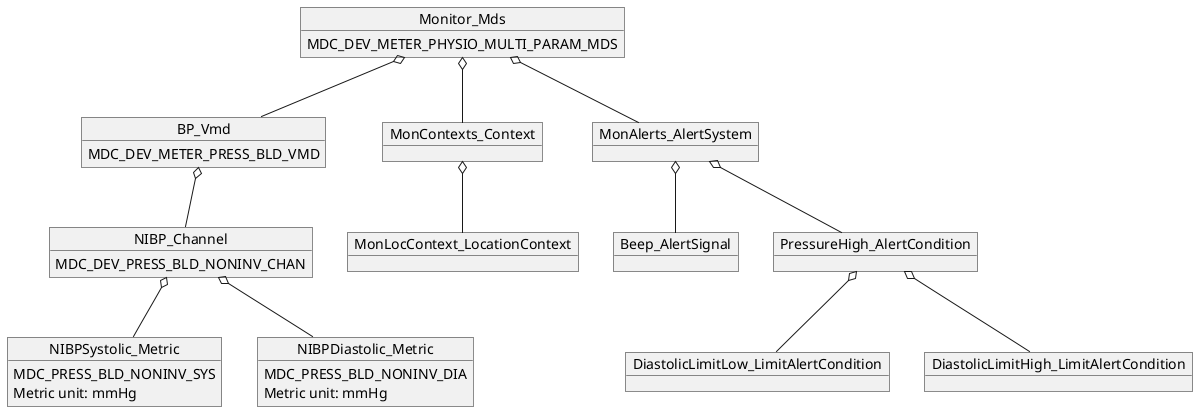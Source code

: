 @startuml

skinparam monochrome true

object Monitor_Mds
Monitor_Mds : MDC_DEV_METER_PHYSIO_MULTI_PARAM_MDS
object BP_Vmd
BP_Vmd : MDC_DEV_METER_PRESS_BLD_VMD
object NIBP_Channel
NIBP_Channel : MDC_DEV_PRESS_BLD_NONINV_CHAN
object NIBPSystolic_Metric
NIBPSystolic_Metric : MDC_PRESS_BLD_NONINV_SYS
NIBPSystolic_Metric : Metric unit: mmHg
object NIBPDiastolic_Metric
NIBPDiastolic_Metric : MDC_PRESS_BLD_NONINV_DIA
NIBPDiastolic_Metric : Metric unit: mmHg
object MonContexts_Context
object MonLocContext_LocationContext
object MonAlerts_AlertSystem
object Beep_AlertSignal
object PressureHigh_AlertCondition
object DiastolicLimitLow_LimitAlertCondition
object DiastolicLimitHigh_LimitAlertCondition

Monitor_Mds o-- BP_Vmd
BP_Vmd o-- NIBP_Channel
NIBP_Channel o-- NIBPSystolic_Metric
NIBP_Channel o-- NIBPDiastolic_Metric

Monitor_Mds o-- MonContexts_Context
MonContexts_Context o-- MonLocContext_LocationContext

Monitor_Mds o-- MonAlerts_AlertSystem
MonAlerts_AlertSystem o-- Beep_AlertSignal
MonAlerts_AlertSystem o-- PressureHigh_AlertCondition
PressureHigh_AlertCondition o-- DiastolicLimitLow_LimitAlertCondition
PressureHigh_AlertCondition o-- DiastolicLimitHigh_LimitAlertCondition

@enduml